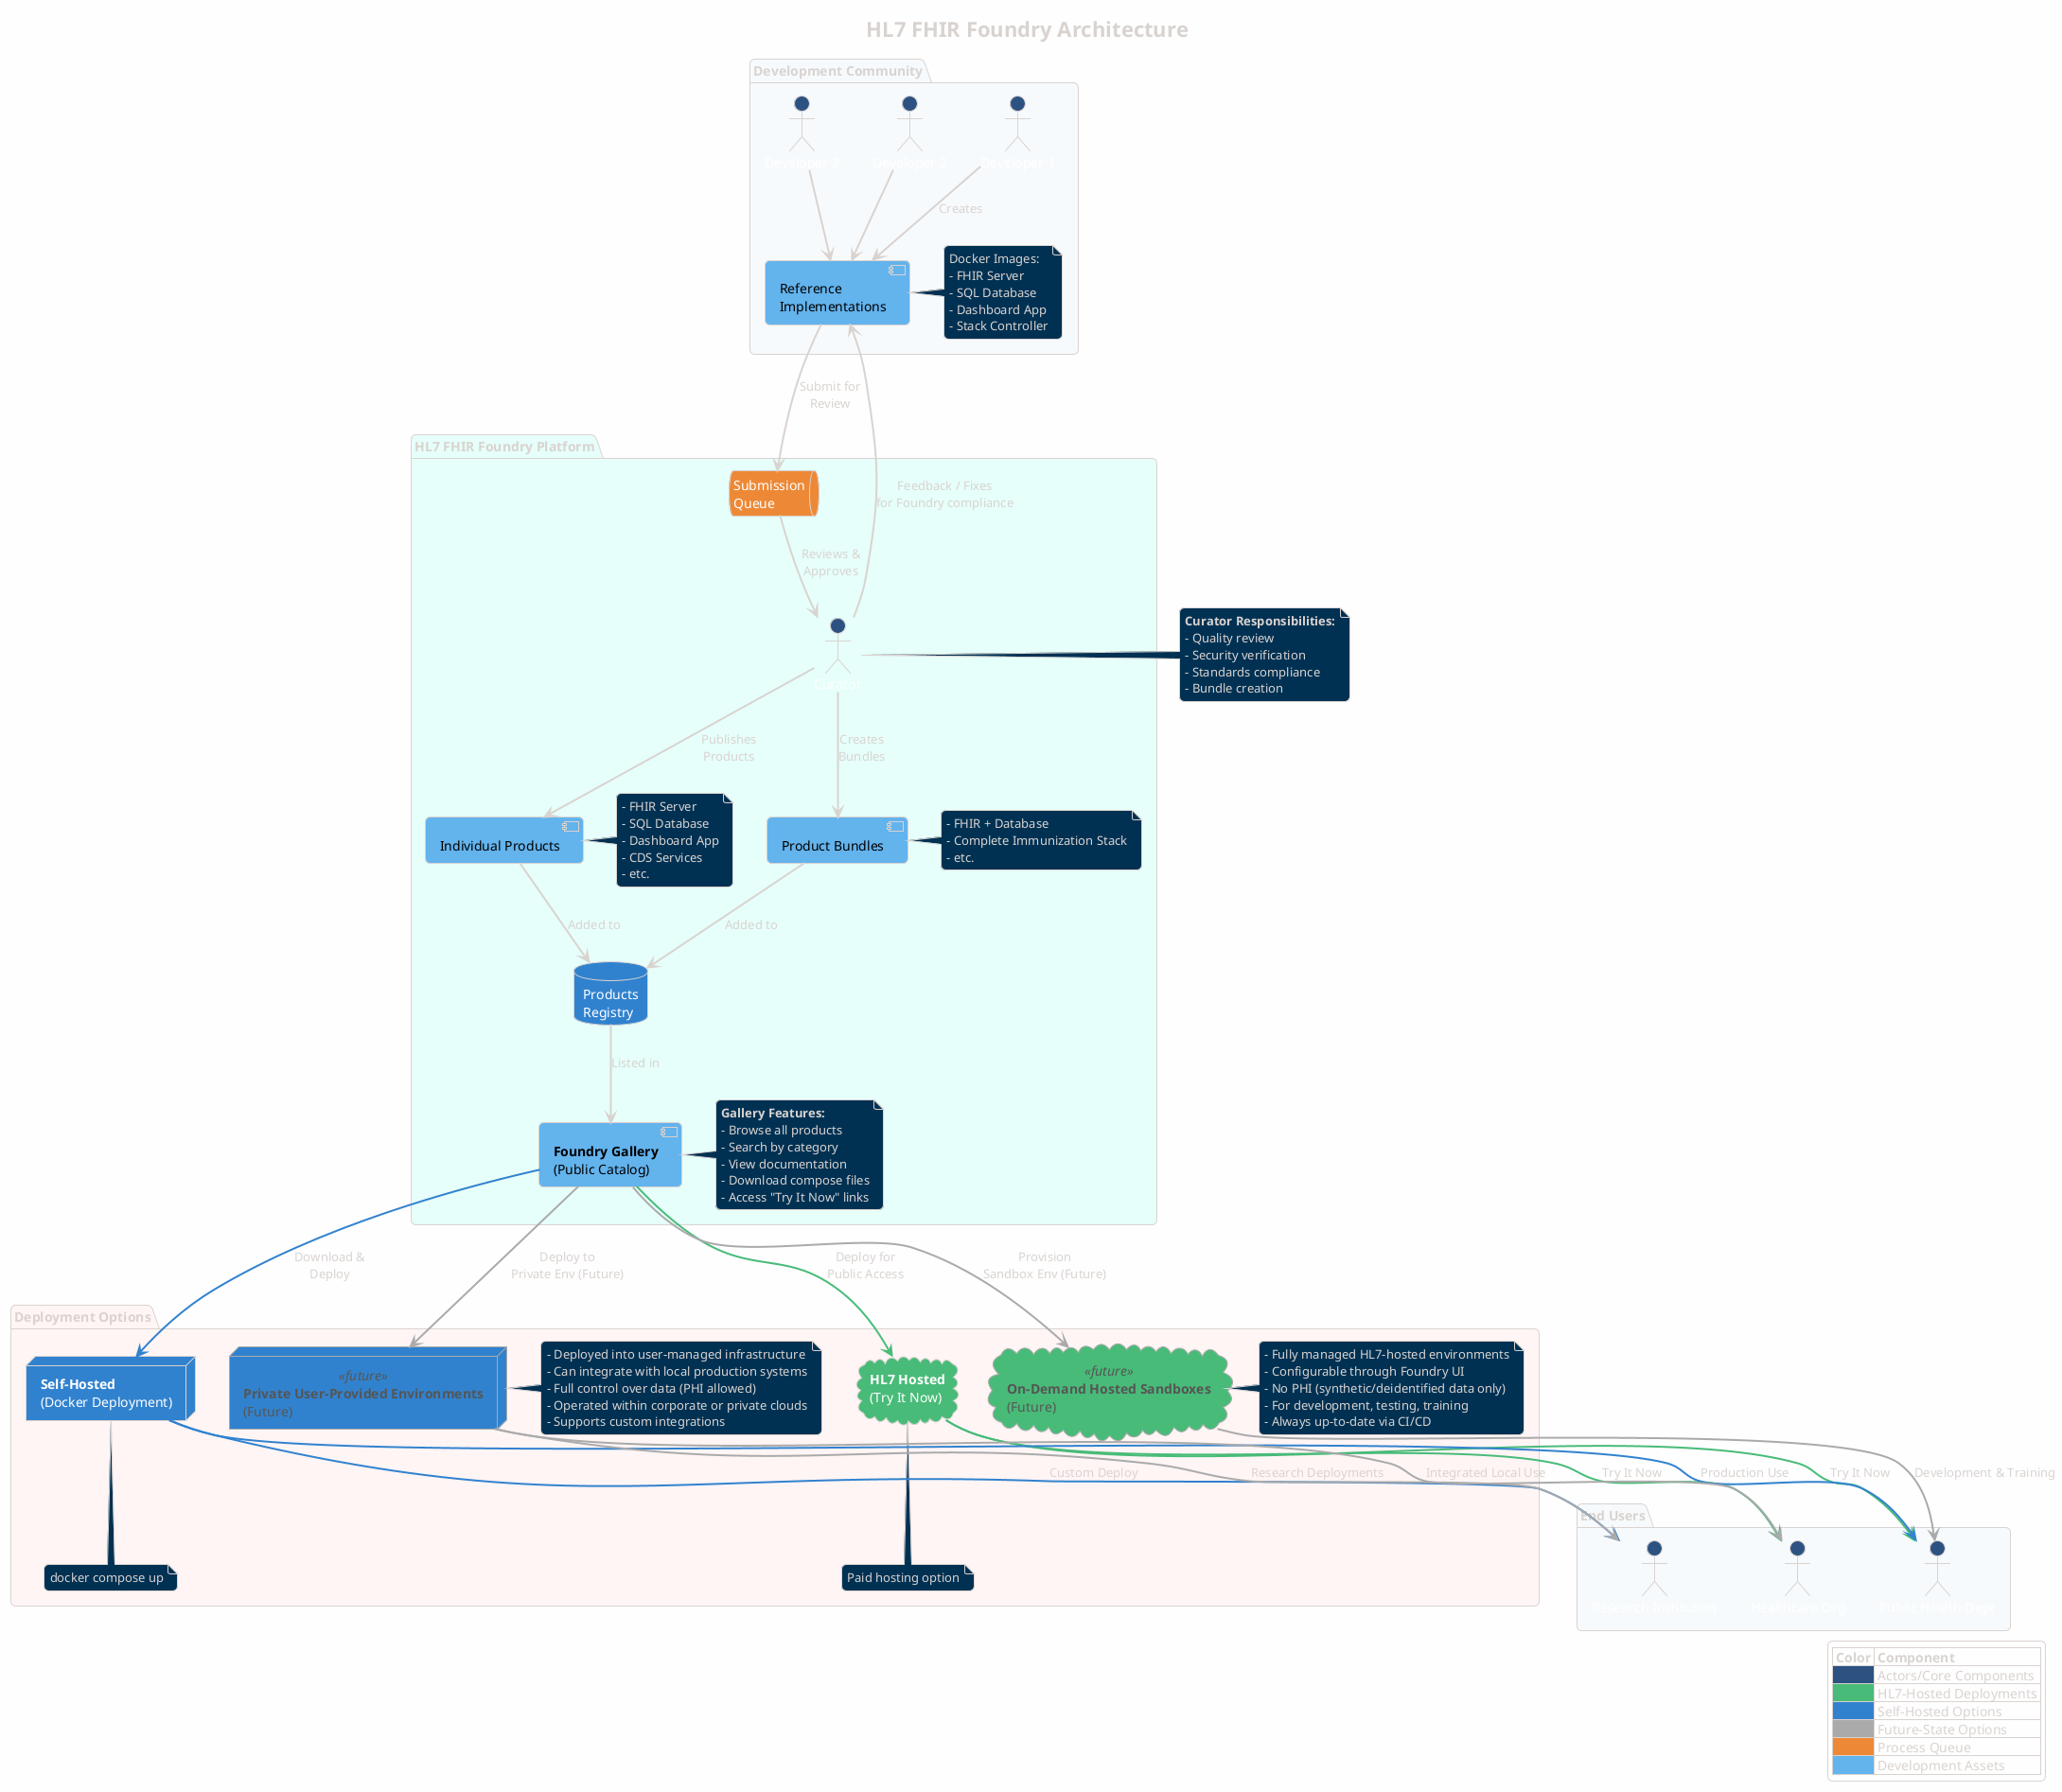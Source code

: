 @startuml HL7_FHIR_Foundry_Architecture
!theme blueprint
skinparam backgroundColor #FEFEFE
skinparam shadowing false
skinparam RoundCorner 10
skinparam ArrowThickness 2

title HL7 FHIR Foundry Architecture

' Global colors
skinparam actorBackgroundColor #2C5282
skinparam actorFontColor #FFFFFF
skinparam componentBackgroundColor #63B3ED
skinparam componentFontColor #000000
skinparam databaseBackgroundColor #3182CE
skinparam databaseFontColor #FFFFFF
skinparam cloudBackgroundColor #48BB78
skinparam cloudFontColor #FFFFFF
skinparam nodeBackgroundColor #3182CE
skinparam nodeFontColor #FFFFFF
skinparam queueBackgroundColor #ED8936
skinparam queueFontColor #FFFFFF

' Future-state node styling
skinparam cloudBorderColor<<future>> #AAAAAA
skinparam nodeBorderColor<<future>> #AAAAAA
skinparam cloudFontColor<<future>> #555555
skinparam nodeFontColor<<future>> #555555

' ===== Development Layer =====
together {
package "Development Community" #F7FAFC {
  actor "Developer 1" as dev1
  actor "Developer 2" as dev2
  actor "Developer 3" as dev3
  component "Reference\nImplementations" as refs
  note right of refs
    Docker Images:
    - FHIR Server
    - SQL Database
    - Dashboard App
    - Stack Controller
  end note
}
}

' ===== Submission & Curation Layer =====
together {
package "HL7 FHIR Foundry Platform" #E6FFFA {
  queue "Submission\nQueue" as queue
  actor "Curator" as curator
  component "Individual Products" as products
  component "Product Bundles" as bundles
  database "Products\nRegistry" as registry
  component "**Foundry Gallery**\n(Public Catalog)" as gallery

  note right of products
    - FHIR Server
    - SQL Database
    - Dashboard App
    - CDS Services
    - etc.
  end note

  note right of bundles
    - FHIR + Database
    - Complete Immunization Stack
    - etc.
  end note

  note right of gallery
    **Gallery Features:**
    - Browse all products
    - Search by category
    - View documentation
    - Download compose files
    - Access "Try It Now" links
  end note
}
}

' ===== Deployment Layer =====
together {
package "Deployment Options" #FFF5F5 {
  cloud "**HL7 Hosted**\n(Try It Now)" as hosted
  note bottom of hosted : Paid hosting option

  node "**Self-Hosted**\n(Docker Deployment)" as selfhost
  note bottom of selfhost : docker compose up

  cloud "**On-Demand Hosted Sandboxes**\n(Future)" as sandbox <<future>>
  note right of sandbox
    - Fully managed HL7-hosted environments
    - Configurable through Foundry UI
    - No PHI (synthetic/deidentified data only)
    - For development, testing, training
    - Always up-to-date via CI/CD
  end note

  node "**Private User-Provided Environments**\n(Future)" as privateenv <<future>>
  note right of privateenv
    - Deployed into user-managed infrastructure
    - Can integrate with local production systems
    - Full control over data (PHI allowed)
    - Operated within corporate or private clouds
    - Supports custom integrations
  end note
}
}

' ===== End Users Layer (Moved to Bottom) =====
together {
package "End Users" #F7FAFC {
  actor "Healthcare Org" as org1
  actor "Public Health Dept" as org2
  actor "Research Institution" as org3
}
}

' ===== Flow Arrows =====
dev1 -down-> refs : Creates
dev2 -down-> refs
dev3 -down-> refs
refs -down-> queue : Submit for\nReview
queue -down-> curator : Reviews &\nApproves
curator -down-> products : Publishes\nProducts
curator -down-> bundles : Creates\nBundles
products -down-> registry : Added to
bundles -down-> registry : Added to
registry -down-> gallery : Listed in

' Color-coded arrows for deployments
gallery -[#48BB78]-> hosted : Deploy for\nPublic Access
gallery -[#3182CE]-> selfhost : Download &\nDeploy
gallery -[#AAAAAA]-> sandbox : Provision\nSandbox Env (Future)
gallery -[#AAAAAA]-> privateenv : Deploy to\nPrivate Env (Future)

' Color-coded arrows from deployments to users
hosted -[#48BB78]-> org1 : Try It Now
hosted -[#48BB78]-> org2 : Try It Now
selfhost -[#3182CE]-> org2 : Production Use
selfhost -[#3182CE]-> org3 : Custom Deploy
sandbox -[#AAAAAA]-> org2 : Development & Training
privateenv -[#AAAAAA]-> org1 : Integrated Local Use
privateenv -[#AAAAAA]-> org3 : Research Deployments

' ===== Feedback Loop =====
curator -left-> refs : Feedback / Fixes\nfor Foundry compliance

' ===== Curator Responsibilities =====
note right of curator
  **Curator Responsibilities:**
  - Quality review
  - Security verification
  - Standards compliance
  - Bundle creation
end note

' ===== Legend =====
legend right
  |= Color |= Component |
  |<#2C5282> | Actors/Core Components |
  |<#48BB78> | HL7-Hosted Deployments |
  |<#3182CE> | Self-Hosted Options |
  |<#AAAAAA> | Future-State Options |
  |<#ED8936> | Process Queue |
  |<#63B3ED> | Development Assets |
endlegend

@enduml
